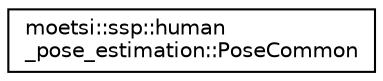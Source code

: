 digraph "Graphical Class Hierarchy"
{
 // LATEX_PDF_SIZE
  edge [fontname="Helvetica",fontsize="10",labelfontname="Helvetica",labelfontsize="10"];
  node [fontname="Helvetica",fontsize="10",shape=record];
  rankdir="LR";
  Node0 [label="moetsi::ssp::human\l_pose_estimation::PoseCommon",height=0.2,width=0.4,color="black", fillcolor="white", style="filled",URL="$structmoetsi_1_1ssp_1_1human__pose__estimation_1_1PoseCommon.html",tooltip=" "];
}
